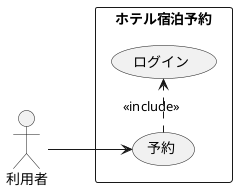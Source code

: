 @startuml 演習2-3
    left to right direction
    actor 利用者

    rectangle ホテル宿泊予約 {
        usecase 予約
        usecase ログイン
    }

    利用者-->予約
    予約 .> ログイン : <<include>>
@enduml